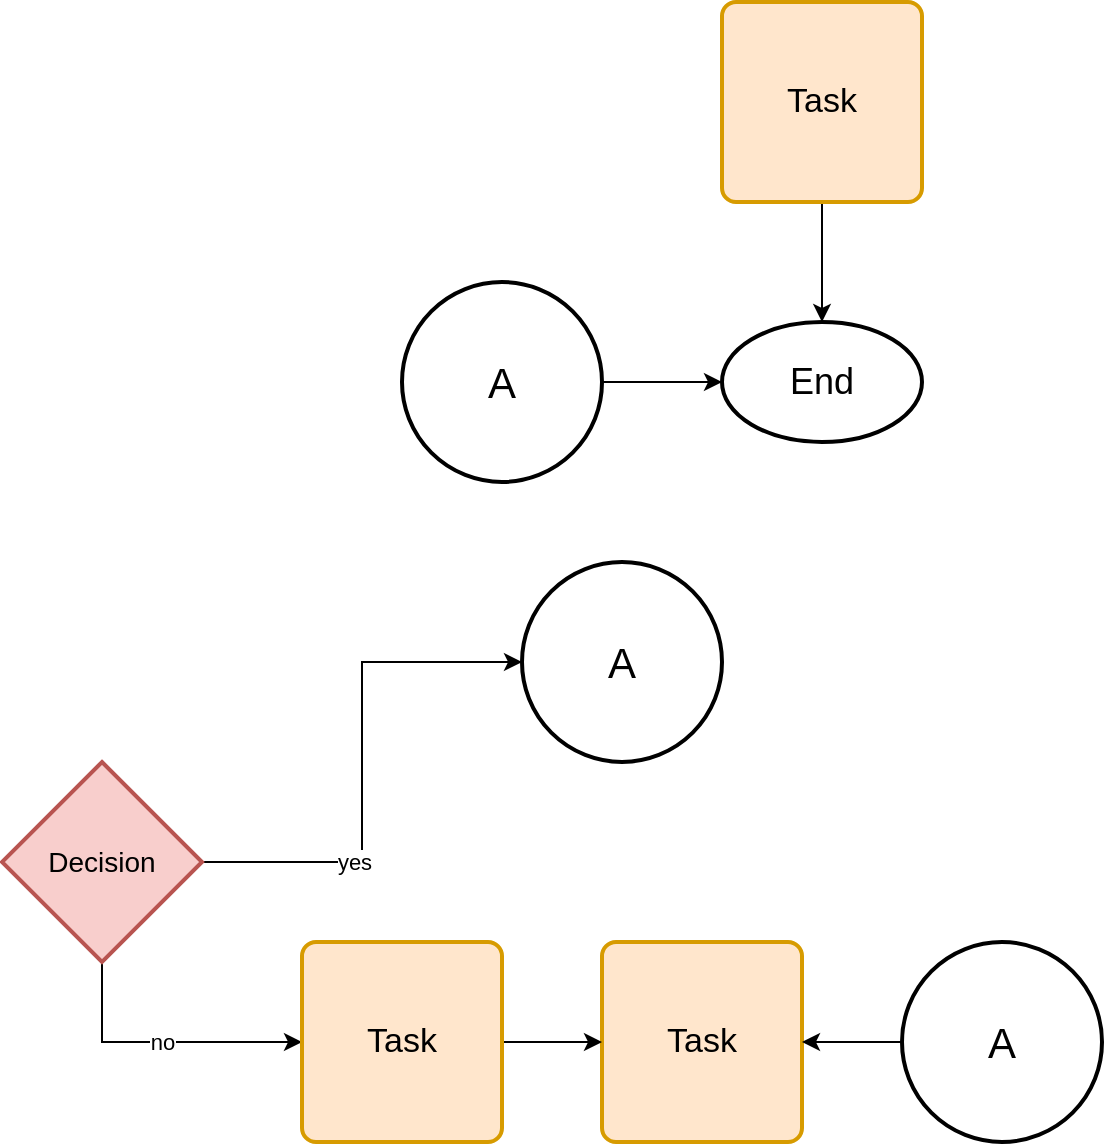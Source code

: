 <mxfile version="14.5.3" type="github">
  <diagram id="8dgg9QJMpTgX3ZqzePfM" name="Page-1">
    <mxGraphModel dx="2326" dy="1150" grid="1" gridSize="10" guides="1" tooltips="1" connect="1" arrows="1" fold="1" page="1" pageScale="1" pageWidth="827" pageHeight="1169" math="0" shadow="0">
      <root>
        <mxCell id="0" />
        <mxCell id="1" parent="0" />
        <mxCell id="fIv3RN2L2qxRrrq1oFCo-25" value="&lt;font style=&quot;font-size: 17px&quot;&gt;Task&lt;/font&gt;" style="rounded=1;whiteSpace=wrap;html=1;absoluteArcSize=1;arcSize=14;strokeWidth=2;fillColor=#ffe6cc;strokeColor=#d79b00;" vertex="1" parent="1">
          <mxGeometry x="-1280" y="670" width="100" height="100" as="geometry" />
        </mxCell>
        <mxCell id="fIv3RN2L2qxRrrq1oFCo-32" style="edgeStyle=orthogonalEdgeStyle;rounded=0;orthogonalLoop=1;jettySize=auto;html=1;" edge="1" parent="1" source="fIv3RN2L2qxRrrq1oFCo-26" target="fIv3RN2L2qxRrrq1oFCo-28">
          <mxGeometry relative="1" as="geometry" />
        </mxCell>
        <mxCell id="fIv3RN2L2qxRrrq1oFCo-26" value="&lt;font style=&quot;font-size: 21px&quot;&gt;A&lt;/font&gt;" style="strokeWidth=2;html=1;shape=mxgraph.flowchart.start_2;whiteSpace=wrap;" vertex="1" parent="1">
          <mxGeometry x="-1380" y="340" width="100" height="100" as="geometry" />
        </mxCell>
        <mxCell id="fIv3RN2L2qxRrrq1oFCo-28" value="&lt;font style=&quot;font-size: 18px&quot;&gt;End&lt;/font&gt;" style="strokeWidth=2;html=1;shape=mxgraph.flowchart.start_1;whiteSpace=wrap;" vertex="1" parent="1">
          <mxGeometry x="-1220" y="360" width="100" height="60" as="geometry" />
        </mxCell>
        <mxCell id="fIv3RN2L2qxRrrq1oFCo-31" style="edgeStyle=orthogonalEdgeStyle;rounded=0;orthogonalLoop=1;jettySize=auto;html=1;exitX=0.5;exitY=1;exitDx=0;exitDy=0;" edge="1" parent="1" source="fIv3RN2L2qxRrrq1oFCo-29" target="fIv3RN2L2qxRrrq1oFCo-28">
          <mxGeometry relative="1" as="geometry" />
        </mxCell>
        <mxCell id="fIv3RN2L2qxRrrq1oFCo-29" value="&lt;font style=&quot;font-size: 17px&quot;&gt;Task&lt;/font&gt;" style="rounded=1;whiteSpace=wrap;html=1;absoluteArcSize=1;arcSize=14;strokeWidth=2;fillColor=#ffe6cc;strokeColor=#d79b00;" vertex="1" parent="1">
          <mxGeometry x="-1220" y="200" width="100" height="100" as="geometry" />
        </mxCell>
        <mxCell id="fIv3RN2L2qxRrrq1oFCo-42" style="edgeStyle=orthogonalEdgeStyle;rounded=0;orthogonalLoop=1;jettySize=auto;html=1;exitX=0;exitY=0.5;exitDx=0;exitDy=0;exitPerimeter=0;entryX=1;entryY=0.5;entryDx=0;entryDy=0;" edge="1" parent="1" source="fIv3RN2L2qxRrrq1oFCo-34" target="fIv3RN2L2qxRrrq1oFCo-25">
          <mxGeometry relative="1" as="geometry" />
        </mxCell>
        <mxCell id="fIv3RN2L2qxRrrq1oFCo-34" value="&lt;font style=&quot;font-size: 21px&quot;&gt;A&lt;/font&gt;" style="strokeWidth=2;html=1;shape=mxgraph.flowchart.start_2;whiteSpace=wrap;" vertex="1" parent="1">
          <mxGeometry x="-1130" y="670" width="100" height="100" as="geometry" />
        </mxCell>
        <mxCell id="fIv3RN2L2qxRrrq1oFCo-38" style="edgeStyle=orthogonalEdgeStyle;rounded=0;orthogonalLoop=1;jettySize=auto;html=1;entryX=0;entryY=0.5;entryDx=0;entryDy=0;entryPerimeter=0;" edge="1" parent="1" source="fIv3RN2L2qxRrrq1oFCo-36" target="fIv3RN2L2qxRrrq1oFCo-37">
          <mxGeometry relative="1" as="geometry" />
        </mxCell>
        <mxCell id="fIv3RN2L2qxRrrq1oFCo-43" value="yes" style="edgeLabel;html=1;align=center;verticalAlign=middle;resizable=0;points=[];" vertex="1" connectable="0" parent="fIv3RN2L2qxRrrq1oFCo-38">
          <mxGeometry x="-0.415" relative="1" as="geometry">
            <mxPoint as="offset" />
          </mxGeometry>
        </mxCell>
        <mxCell id="fIv3RN2L2qxRrrq1oFCo-40" value="no" style="edgeStyle=orthogonalEdgeStyle;rounded=0;orthogonalLoop=1;jettySize=auto;html=1;exitX=0.5;exitY=1;exitDx=0;exitDy=0;exitPerimeter=0;entryX=0;entryY=0.5;entryDx=0;entryDy=0;" edge="1" parent="1" source="fIv3RN2L2qxRrrq1oFCo-36" target="fIv3RN2L2qxRrrq1oFCo-39">
          <mxGeometry relative="1" as="geometry" />
        </mxCell>
        <mxCell id="fIv3RN2L2qxRrrq1oFCo-36" value="&lt;font style=&quot;font-size: 14px&quot;&gt;Decision&lt;/font&gt;" style="strokeWidth=2;html=1;shape=mxgraph.flowchart.decision;whiteSpace=wrap;fillColor=#f8cecc;strokeColor=#b85450;" vertex="1" parent="1">
          <mxGeometry x="-1580" y="580" width="100" height="100" as="geometry" />
        </mxCell>
        <mxCell id="fIv3RN2L2qxRrrq1oFCo-37" value="&lt;font style=&quot;font-size: 21px&quot;&gt;A&lt;/font&gt;" style="strokeWidth=2;html=1;shape=mxgraph.flowchart.start_2;whiteSpace=wrap;" vertex="1" parent="1">
          <mxGeometry x="-1320" y="480" width="100" height="100" as="geometry" />
        </mxCell>
        <mxCell id="fIv3RN2L2qxRrrq1oFCo-41" style="edgeStyle=orthogonalEdgeStyle;rounded=0;orthogonalLoop=1;jettySize=auto;html=1;exitX=1;exitY=0.5;exitDx=0;exitDy=0;" edge="1" parent="1" source="fIv3RN2L2qxRrrq1oFCo-39" target="fIv3RN2L2qxRrrq1oFCo-25">
          <mxGeometry relative="1" as="geometry" />
        </mxCell>
        <mxCell id="fIv3RN2L2qxRrrq1oFCo-39" value="&lt;font style=&quot;font-size: 17px&quot;&gt;Task&lt;/font&gt;" style="rounded=1;whiteSpace=wrap;html=1;absoluteArcSize=1;arcSize=14;strokeWidth=2;fillColor=#ffe6cc;strokeColor=#d79b00;" vertex="1" parent="1">
          <mxGeometry x="-1430" y="670" width="100" height="100" as="geometry" />
        </mxCell>
      </root>
    </mxGraphModel>
  </diagram>
</mxfile>

